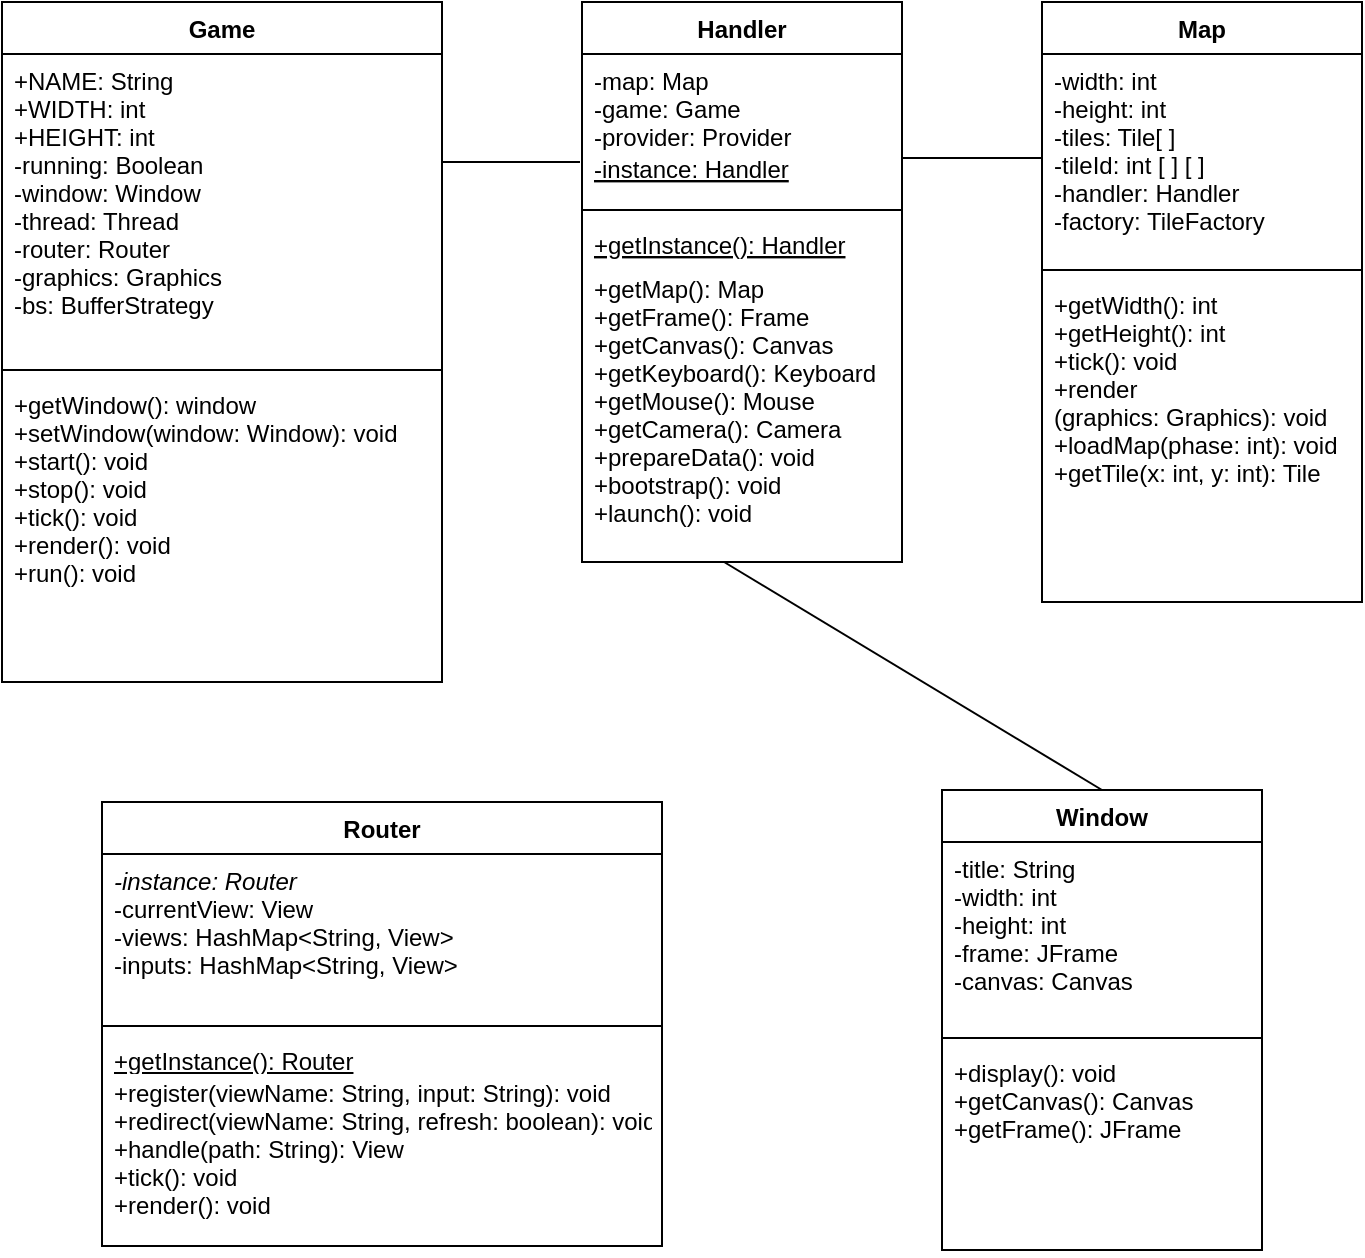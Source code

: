 <mxfile version="13.9.9" type="device"><diagram id="BTA2t7kX19EahK8rEhWq" name="Page-1"><mxGraphModel dx="852" dy="494" grid="1" gridSize="10" guides="1" tooltips="1" connect="1" arrows="1" fold="1" page="1" pageScale="1" pageWidth="850" pageHeight="1100" math="0" shadow="0"><root><mxCell id="0"/><mxCell id="1" parent="0"/><mxCell id="K5paxbBJp0O4LEzArwV_-1" value="Game" style="swimlane;fontStyle=1;align=center;verticalAlign=top;childLayout=stackLayout;horizontal=1;startSize=26;horizontalStack=0;resizeParent=1;resizeParentMax=0;resizeLast=0;collapsible=1;marginBottom=0;" parent="1" vertex="1"><mxGeometry x="320" y="40" width="220" height="340" as="geometry"/></mxCell><mxCell id="K5paxbBJp0O4LEzArwV_-2" value="+NAME: String&#10;+WIDTH: int&#10;+HEIGHT: int&#10;-running: Boolean&#10;-window: Window&#10;-thread: Thread&#10;-router: Router&#10;-graphics: Graphics&#10;-bs: BufferStrategy&#10;" style="text;strokeColor=none;fillColor=none;align=left;verticalAlign=top;spacingLeft=4;spacingRight=4;overflow=hidden;rotatable=0;points=[[0,0.5],[1,0.5]];portConstraint=eastwest;" parent="K5paxbBJp0O4LEzArwV_-1" vertex="1"><mxGeometry y="26" width="220" height="154" as="geometry"/></mxCell><mxCell id="K5paxbBJp0O4LEzArwV_-3" value="" style="line;strokeWidth=1;fillColor=none;align=left;verticalAlign=middle;spacingTop=-1;spacingLeft=3;spacingRight=3;rotatable=0;labelPosition=right;points=[];portConstraint=eastwest;" parent="K5paxbBJp0O4LEzArwV_-1" vertex="1"><mxGeometry y="180" width="220" height="8" as="geometry"/></mxCell><mxCell id="K5paxbBJp0O4LEzArwV_-4" value="+getWindow(): window&#10;+setWindow(window: Window): void&#10;+start(): void&#10;+stop(): void&#10;+tick(): void&#10;+render(): void&#10;+run(): void" style="text;strokeColor=none;fillColor=none;align=left;verticalAlign=top;spacingLeft=4;spacingRight=4;overflow=hidden;rotatable=0;points=[[0,0.5],[1,0.5]];portConstraint=eastwest;" parent="K5paxbBJp0O4LEzArwV_-1" vertex="1"><mxGeometry y="188" width="220" height="152" as="geometry"/></mxCell><mxCell id="K5paxbBJp0O4LEzArwV_-5" value="Handler" style="swimlane;fontStyle=1;align=center;verticalAlign=top;childLayout=stackLayout;horizontal=1;startSize=26;horizontalStack=0;resizeParent=1;resizeParentMax=0;resizeLast=0;collapsible=1;marginBottom=0;" parent="1" vertex="1"><mxGeometry x="610" y="40" width="160" height="280" as="geometry"/></mxCell><mxCell id="K5paxbBJp0O4LEzArwV_-6" value="-map: Map&#10;-game: Game&#10;-provider: Provider&#10;" style="text;strokeColor=none;fillColor=none;align=left;verticalAlign=top;spacingLeft=4;spacingRight=4;overflow=hidden;rotatable=0;points=[[0,0.5],[1,0.5]];portConstraint=eastwest;" parent="K5paxbBJp0O4LEzArwV_-5" vertex="1"><mxGeometry y="26" width="160" height="44" as="geometry"/></mxCell><mxCell id="K5paxbBJp0O4LEzArwV_-9" value="-instance: Handler" style="text;strokeColor=none;fillColor=none;align=left;verticalAlign=top;spacingLeft=4;spacingRight=4;overflow=hidden;rotatable=0;points=[[0,0.5],[1,0.5]];portConstraint=eastwest;fontStyle=4" parent="K5paxbBJp0O4LEzArwV_-5" vertex="1"><mxGeometry y="70" width="160" height="30" as="geometry"/></mxCell><mxCell id="K5paxbBJp0O4LEzArwV_-7" value="" style="line;strokeWidth=1;fillColor=none;align=left;verticalAlign=middle;spacingTop=-1;spacingLeft=3;spacingRight=3;rotatable=0;labelPosition=right;points=[];portConstraint=eastwest;" parent="K5paxbBJp0O4LEzArwV_-5" vertex="1"><mxGeometry y="100" width="160" height="8" as="geometry"/></mxCell><mxCell id="K5paxbBJp0O4LEzArwV_-8" value="+getInstance(): Handler" style="text;strokeColor=none;fillColor=none;align=left;verticalAlign=top;spacingLeft=4;spacingRight=4;overflow=hidden;rotatable=0;points=[[0,0.5],[1,0.5]];portConstraint=eastwest;fontStyle=4" parent="K5paxbBJp0O4LEzArwV_-5" vertex="1"><mxGeometry y="108" width="160" height="22" as="geometry"/></mxCell><mxCell id="K5paxbBJp0O4LEzArwV_-10" value="+getMap(): Map&#10;+getFrame(): Frame&#10;+getCanvas(): Canvas&#10;+getKeyboard(): Keyboard&#10;+getMouse(): Mouse&#10;+getCamera(): Camera&#10;+prepareData(): void&#10;+bootstrap(): void&#10;+launch(): void" style="text;strokeColor=none;fillColor=none;align=left;verticalAlign=top;spacingLeft=4;spacingRight=4;overflow=hidden;rotatable=0;points=[[0,0.5],[1,0.5]];portConstraint=eastwest;" parent="K5paxbBJp0O4LEzArwV_-5" vertex="1"><mxGeometry y="130" width="160" height="150" as="geometry"/></mxCell><mxCell id="K5paxbBJp0O4LEzArwV_-11" value="Map" style="swimlane;fontStyle=1;align=center;verticalAlign=top;childLayout=stackLayout;horizontal=1;startSize=26;horizontalStack=0;resizeParent=1;resizeParentMax=0;resizeLast=0;collapsible=1;marginBottom=0;" parent="1" vertex="1"><mxGeometry x="840" y="40" width="160" height="300" as="geometry"/></mxCell><mxCell id="K5paxbBJp0O4LEzArwV_-12" value="-width: int&#10;-height: int&#10;-tiles: Tile[ ]&#10;-tileId: int [ ] [ ]&#10;-handler: Handler&#10;-factory: TileFactory" style="text;strokeColor=none;fillColor=none;align=left;verticalAlign=top;spacingLeft=4;spacingRight=4;overflow=hidden;rotatable=0;points=[[0,0.5],[1,0.5]];portConstraint=eastwest;" parent="K5paxbBJp0O4LEzArwV_-11" vertex="1"><mxGeometry y="26" width="160" height="104" as="geometry"/></mxCell><mxCell id="K5paxbBJp0O4LEzArwV_-13" value="" style="line;strokeWidth=1;fillColor=none;align=left;verticalAlign=middle;spacingTop=-1;spacingLeft=3;spacingRight=3;rotatable=0;labelPosition=right;points=[];portConstraint=eastwest;" parent="K5paxbBJp0O4LEzArwV_-11" vertex="1"><mxGeometry y="130" width="160" height="8" as="geometry"/></mxCell><mxCell id="K5paxbBJp0O4LEzArwV_-14" value="+getWidth(): int&#10;+getHeight(): int&#10;+tick(): void&#10;+render&#10;(graphics: Graphics): void&#10;+loadMap(phase: int): void&#10;+getTile(x: int, y: int): Tile" style="text;strokeColor=none;fillColor=none;align=left;verticalAlign=top;spacingLeft=4;spacingRight=4;overflow=hidden;rotatable=0;points=[[0,0.5],[1,0.5]];portConstraint=eastwest;" parent="K5paxbBJp0O4LEzArwV_-11" vertex="1"><mxGeometry y="138" width="160" height="162" as="geometry"/></mxCell><mxCell id="K5paxbBJp0O4LEzArwV_-15" value="Router" style="swimlane;fontStyle=1;align=center;verticalAlign=top;childLayout=stackLayout;horizontal=1;startSize=26;horizontalStack=0;resizeParent=1;resizeParentMax=0;resizeLast=0;collapsible=1;marginBottom=0;" parent="1" vertex="1"><mxGeometry x="370" y="440" width="280" height="222" as="geometry"/></mxCell><mxCell id="K5paxbBJp0O4LEzArwV_-23" value="-instance: Router" style="text;strokeColor=none;fillColor=none;align=left;verticalAlign=top;spacingLeft=4;spacingRight=4;overflow=hidden;rotatable=0;points=[[0,0.5],[1,0.5]];portConstraint=eastwest;fontStyle=2" parent="K5paxbBJp0O4LEzArwV_-15" vertex="1"><mxGeometry y="26" width="280" height="14" as="geometry"/></mxCell><mxCell id="K5paxbBJp0O4LEzArwV_-16" value="-currentView: View&#10;-views: HashMap&lt;String, View&gt;&#10;-inputs: HashMap&lt;String, View&gt;" style="text;strokeColor=none;fillColor=none;align=left;verticalAlign=top;spacingLeft=4;spacingRight=4;overflow=hidden;rotatable=0;points=[[0,0.5],[1,0.5]];portConstraint=eastwest;" parent="K5paxbBJp0O4LEzArwV_-15" vertex="1"><mxGeometry y="40" width="280" height="68" as="geometry"/></mxCell><mxCell id="K5paxbBJp0O4LEzArwV_-17" value="" style="line;strokeWidth=1;fillColor=none;align=left;verticalAlign=middle;spacingTop=-1;spacingLeft=3;spacingRight=3;rotatable=0;labelPosition=right;points=[];portConstraint=eastwest;" parent="K5paxbBJp0O4LEzArwV_-15" vertex="1"><mxGeometry y="108" width="280" height="8" as="geometry"/></mxCell><mxCell id="K5paxbBJp0O4LEzArwV_-24" value="+getInstance(): Router" style="text;strokeColor=none;fillColor=none;align=left;verticalAlign=top;spacingLeft=4;spacingRight=4;overflow=hidden;rotatable=0;points=[[0,0.5],[1,0.5]];portConstraint=eastwest;fontStyle=4" parent="K5paxbBJp0O4LEzArwV_-15" vertex="1"><mxGeometry y="116" width="280" height="16" as="geometry"/></mxCell><mxCell id="K5paxbBJp0O4LEzArwV_-25" value="+register(viewName: String, input: String): void&#10;+redirect(viewName: String, refresh: boolean): void&#10;+handle(path: String): View&#10;+tick(): void&#10;+render(): void" style="text;strokeColor=none;fillColor=none;align=left;verticalAlign=top;spacingLeft=4;spacingRight=4;overflow=hidden;rotatable=0;points=[[0,0.5],[1,0.5]];portConstraint=eastwest;" parent="K5paxbBJp0O4LEzArwV_-15" vertex="1"><mxGeometry y="132" width="280" height="90" as="geometry"/></mxCell><mxCell id="K5paxbBJp0O4LEzArwV_-19" value="Window" style="swimlane;fontStyle=1;align=center;verticalAlign=top;childLayout=stackLayout;horizontal=1;startSize=26;horizontalStack=0;resizeParent=1;resizeParentMax=0;resizeLast=0;collapsible=1;marginBottom=0;" parent="1" vertex="1"><mxGeometry x="790" y="434" width="160" height="230" as="geometry"/></mxCell><mxCell id="K5paxbBJp0O4LEzArwV_-20" value="-title: String&#10;-width: int&#10;-height: int&#10;-frame: JFrame&#10;-canvas: Canvas" style="text;strokeColor=none;fillColor=none;align=left;verticalAlign=top;spacingLeft=4;spacingRight=4;overflow=hidden;rotatable=0;points=[[0,0.5],[1,0.5]];portConstraint=eastwest;" parent="K5paxbBJp0O4LEzArwV_-19" vertex="1"><mxGeometry y="26" width="160" height="94" as="geometry"/></mxCell><mxCell id="K5paxbBJp0O4LEzArwV_-21" value="" style="line;strokeWidth=1;fillColor=none;align=left;verticalAlign=middle;spacingTop=-1;spacingLeft=3;spacingRight=3;rotatable=0;labelPosition=right;points=[];portConstraint=eastwest;" parent="K5paxbBJp0O4LEzArwV_-19" vertex="1"><mxGeometry y="120" width="160" height="8" as="geometry"/></mxCell><mxCell id="K5paxbBJp0O4LEzArwV_-22" value="+display(): void&#10;+getCanvas(): Canvas&#10;+getFrame(): JFrame" style="text;strokeColor=none;fillColor=none;align=left;verticalAlign=top;spacingLeft=4;spacingRight=4;overflow=hidden;rotatable=0;points=[[0,0.5],[1,0.5]];portConstraint=eastwest;" parent="K5paxbBJp0O4LEzArwV_-19" vertex="1"><mxGeometry y="128" width="160" height="102" as="geometry"/></mxCell><mxCell id="K5paxbBJp0O4LEzArwV_-28" value="" style="endArrow=none;html=1;entryX=0;entryY=0.5;entryDx=0;entryDy=0;" parent="1" target="K5paxbBJp0O4LEzArwV_-12" edge="1"><mxGeometry width="50" height="50" relative="1" as="geometry"><mxPoint x="770" y="118" as="sourcePoint"/><mxPoint x="840" y="100" as="targetPoint"/></mxGeometry></mxCell><mxCell id="K5paxbBJp0O4LEzArwV_-29" value="" style="endArrow=none;html=1;" parent="1" edge="1"><mxGeometry width="50" height="50" relative="1" as="geometry"><mxPoint x="540" y="120" as="sourcePoint"/><mxPoint x="609" y="120" as="targetPoint"/></mxGeometry></mxCell><mxCell id="tHCu-UPcrqK0agK6TO49-1" value="" style="endArrow=none;html=1;exitX=0.5;exitY=0;exitDx=0;exitDy=0;entryX=0.444;entryY=1;entryDx=0;entryDy=0;entryPerimeter=0;" parent="1" source="K5paxbBJp0O4LEzArwV_-19" target="K5paxbBJp0O4LEzArwV_-10" edge="1"><mxGeometry width="50" height="50" relative="1" as="geometry"><mxPoint x="880" y="450" as="sourcePoint"/><mxPoint x="930" y="400" as="targetPoint"/></mxGeometry></mxCell></root></mxGraphModel></diagram></mxfile>